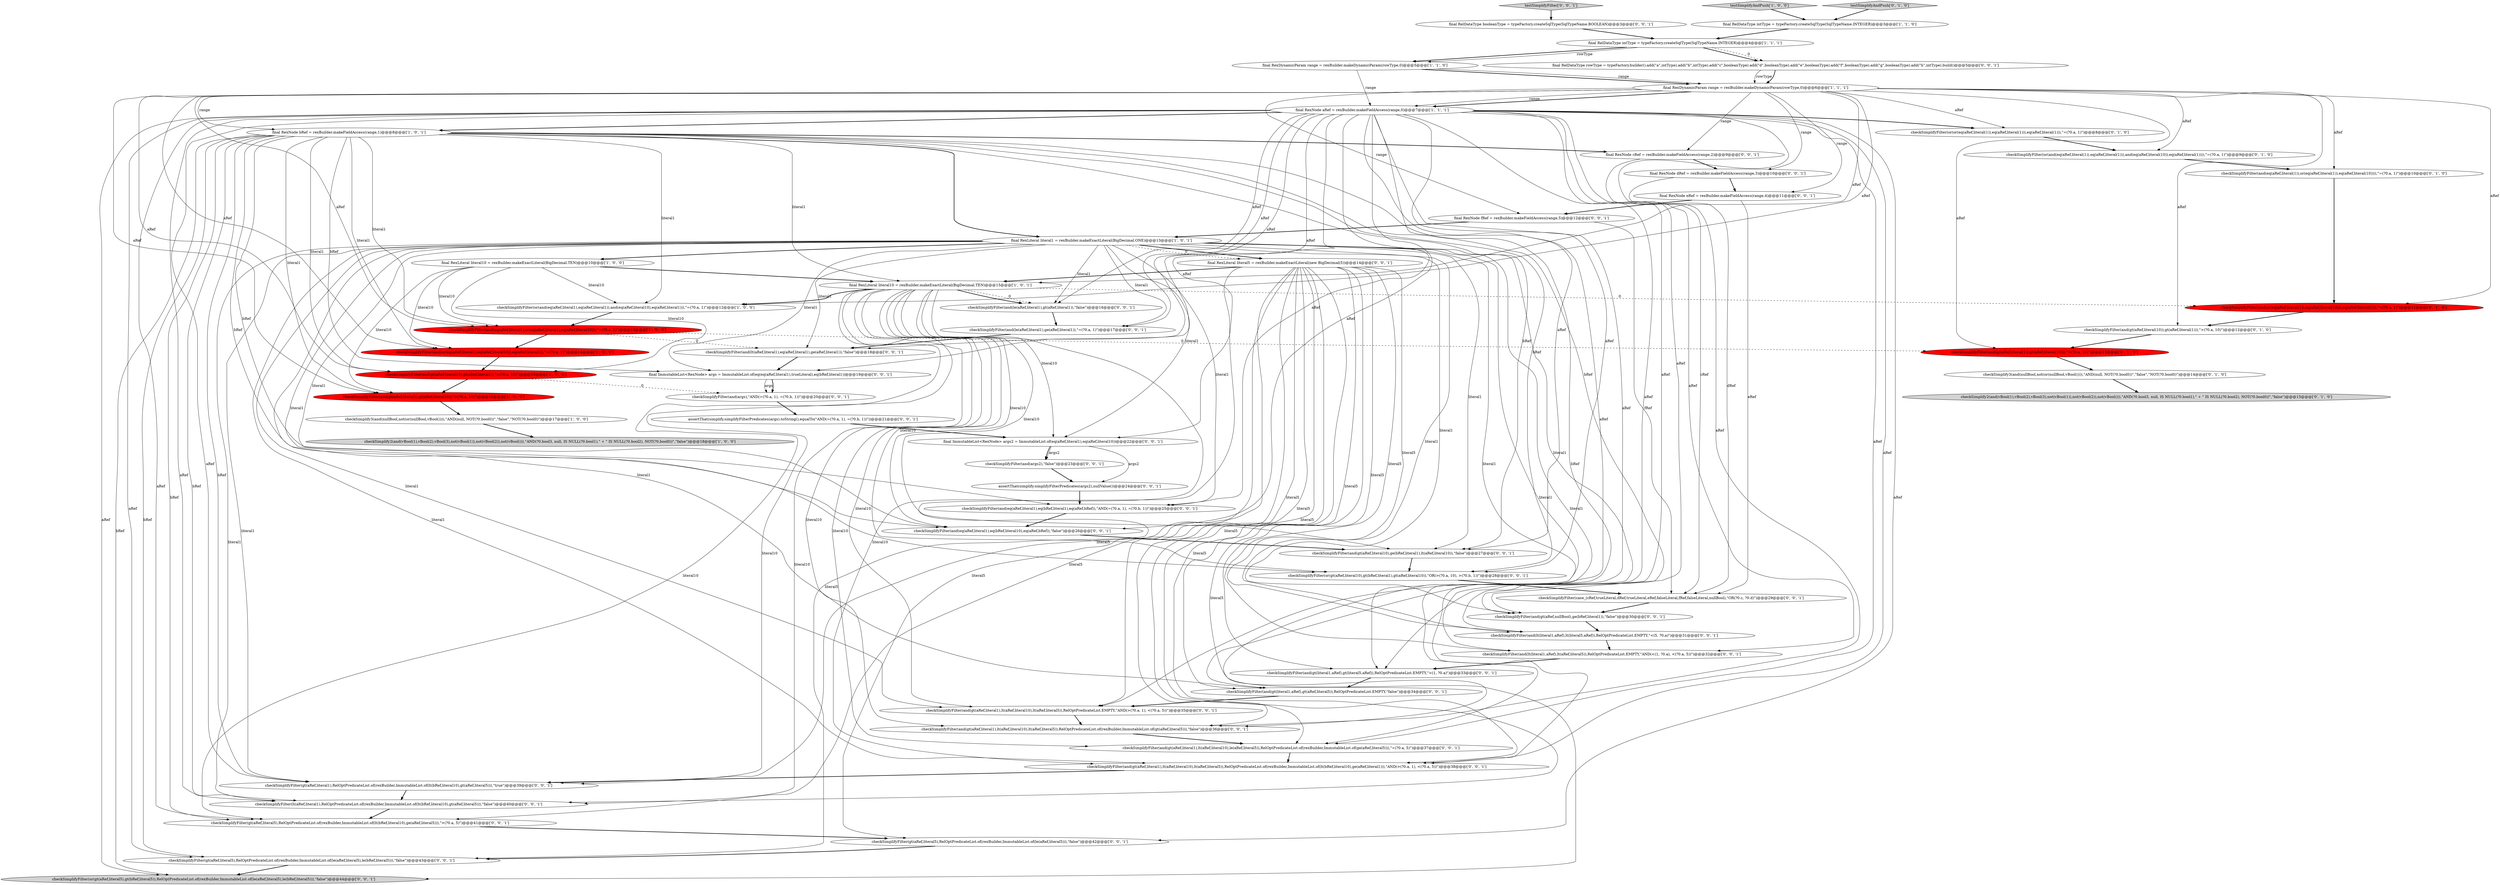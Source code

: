digraph {
35 [style = filled, label = "checkSimplifyFilter(gt(aRef,literal1),RelOptPredicateList.of(rexBuilder,ImmutableList.of(lt(bRef,literal10),gt(aRef,literal5))),\"true\")@@@39@@@['0', '0', '1']", fillcolor = white, shape = ellipse image = "AAA0AAABBB3BBB"];
53 [style = filled, label = "checkSimplifyFilter(and(gt(aRef,nullBool),ge(bRef,literal1)),\"false\")@@@30@@@['0', '0', '1']", fillcolor = white, shape = ellipse image = "AAA0AAABBB3BBB"];
55 [style = filled, label = "checkSimplifyFilter(and(args2),\"false\")@@@23@@@['0', '0', '1']", fillcolor = white, shape = ellipse image = "AAA0AAABBB3BBB"];
2 [style = filled, label = "checkSimplify2(and(vBool(1),vBool(2),vBool(3),not(vBool(1)),not(vBool(2)),not(vBool())),\"AND(?0.bool3, null, IS NULL(?0.bool1),\" + \" IS NULL(?0.bool2), NOT(?0.bool0))\",\"false\")@@@18@@@['1', '0', '0']", fillcolor = lightgray, shape = ellipse image = "AAA0AAABBB1BBB"];
28 [style = filled, label = "checkSimplifyFilter(case_(cRef,trueLiteral,dRef,trueLiteral,eRef,falseLiteral,fRef,falseLiteral,nullBool),\"OR(?0.c, ?0.d)\")@@@29@@@['0', '0', '1']", fillcolor = white, shape = ellipse image = "AAA0AAABBB3BBB"];
49 [style = filled, label = "final RelDataType booleanType = typeFactory.createSqlType(SqlTypeName.BOOLEAN)@@@3@@@['0', '0', '1']", fillcolor = white, shape = ellipse image = "AAA0AAABBB3BBB"];
26 [style = filled, label = "checkSimplifyFilter(or(gt(aRef,literal10),gt(bRef,literal1),gt(aRef,literal10)),\"OR(>(?0.a, 10), >(?0.b, 1))\")@@@28@@@['0', '0', '1']", fillcolor = white, shape = ellipse image = "AAA0AAABBB3BBB"];
0 [style = filled, label = "checkSimplifyFilter(and(gt(aRef,literal10),gt(aRef,literal1)),\">(?0.a, 10)\")@@@15@@@['1', '0', '0']", fillcolor = red, shape = ellipse image = "AAA1AAABBB1BBB"];
30 [style = filled, label = "checkSimplifyFilter(and(gt(literal1,aRef),gt(literal5,aRef)),RelOptPredicateList.EMPTY,\">(1, ?0.a)\")@@@33@@@['0', '0', '1']", fillcolor = white, shape = ellipse image = "AAA0AAABBB3BBB"];
41 [style = filled, label = "testSimplifyFilter['0', '0', '1']", fillcolor = lightgray, shape = diamond image = "AAA0AAABBB3BBB"];
16 [style = filled, label = "checkSimplifyFilter(and(or(eq(aRef,literal1),eq(aRef,literal10)),eq(aRef,literal1)),\"=(?0.a, 1)\")@@@14@@@['1', '0', '0']", fillcolor = red, shape = ellipse image = "AAA1AAABBB1BBB"];
43 [style = filled, label = "checkSimplifyFilter(and(le(aRef,literal1),ge(aRef,literal1)),\"=(?0.a, 1)\")@@@17@@@['0', '0', '1']", fillcolor = white, shape = ellipse image = "AAA0AAABBB3BBB"];
33 [style = filled, label = "checkSimplifyFilter(and(lt(aRef,literal1),eq(aRef,literal1),ge(aRef,literal1)),\"false\")@@@18@@@['0', '0', '1']", fillcolor = white, shape = ellipse image = "AAA0AAABBB3BBB"];
12 [style = filled, label = "final RelDataType intType = typeFactory.createSqlType(SqlTypeName.INTEGER)@@@3@@@['1', '1', '0']", fillcolor = white, shape = ellipse image = "AAA0AAABBB1BBB"];
42 [style = filled, label = "checkSimplifyFilter(gt(aRef,literal5),RelOptPredicateList.of(rexBuilder,ImmutableList.of(lt(bRef,literal10),ge(aRef,literal5))),\">(?0.a, 5)\")@@@41@@@['0', '0', '1']", fillcolor = white, shape = ellipse image = "AAA0AAABBB3BBB"];
60 [style = filled, label = "final ImmutableList<RexNode> args = ImmutableList.of(eq(eq(aRef,literal1),trueLiteral),eq(bRef,literal1))@@@19@@@['0', '0', '1']", fillcolor = white, shape = ellipse image = "AAA0AAABBB3BBB"];
5 [style = filled, label = "final RexLiteral literal1 = rexBuilder.makeExactLiteral(BigDecimal.ONE)@@@13@@@['1', '0', '1']", fillcolor = white, shape = ellipse image = "AAA0AAABBB1BBB"];
32 [style = filled, label = "checkSimplifyFilter(and(gt(literal1,aRef),gt(aRef,literal5)),RelOptPredicateList.EMPTY,\"false\")@@@34@@@['0', '0', '1']", fillcolor = white, shape = ellipse image = "AAA0AAABBB3BBB"];
46 [style = filled, label = "checkSimplifyFilter(gt(aRef,literal5),RelOptPredicateList.of(rexBuilder,ImmutableList.of(le(aRef,literal5),le(bRef,literal5))),\"false\")@@@43@@@['0', '0', '1']", fillcolor = white, shape = ellipse image = "AAA0AAABBB3BBB"];
39 [style = filled, label = "checkSimplifyFilter(and(gt(aRef,literal1),lt(aRef,literal10),lt(aRef,literal5)),RelOptPredicateList.of(rexBuilder,ImmutableList.of(gt(aRef,literal5))),\"false\")@@@36@@@['0', '0', '1']", fillcolor = white, shape = ellipse image = "AAA0AAABBB3BBB"];
59 [style = filled, label = "final RexNode fRef = rexBuilder.makeFieldAccess(range,5)@@@12@@@['0', '0', '1']", fillcolor = white, shape = ellipse image = "AAA0AAABBB3BBB"];
58 [style = filled, label = "checkSimplifyFilter(and(gt(aRef,literal10),ge(bRef,literal1),lt(aRef,literal10)),\"false\")@@@27@@@['0', '0', '1']", fillcolor = white, shape = ellipse image = "AAA0AAABBB3BBB"];
29 [style = filled, label = "final RelDataType rowType = typeFactory.builder().add(\"a\",intType).add(\"b\",intType).add(\"c\",booleanType).add(\"d\",booleanType).add(\"e\",booleanType).add(\"f\",booleanType).add(\"g\",booleanType).add(\"h\",intType).build()@@@5@@@['0', '0', '1']", fillcolor = white, shape = ellipse image = "AAA0AAABBB3BBB"];
8 [style = filled, label = "checkSimplify3(and(nullBool,not(or(nullBool,vBool()))),\"AND(null, NOT(?0.bool0))\",\"false\",\"NOT(?0.bool0)\")@@@17@@@['1', '0', '0']", fillcolor = white, shape = ellipse image = "AAA0AAABBB1BBB"];
23 [style = filled, label = "checkSimplifyFilter(and(or(eq(aRef,literal(1)),eq(aRef,literal(10))),eq(aRef,literal(1))),\"=(?0.a, 1)\")@@@11@@@['0', '1', '0']", fillcolor = red, shape = ellipse image = "AAA1AAABBB2BBB"];
25 [style = filled, label = "testSimplifyAndPush['0', '1', '0']", fillcolor = lightgray, shape = diamond image = "AAA0AAABBB2BBB"];
45 [style = filled, label = "checkSimplifyFilter(and(eq(aRef,literal1),eq(bRef,literal10),eq(aRef,bRef)),\"false\")@@@26@@@['0', '0', '1']", fillcolor = white, shape = ellipse image = "AAA0AAABBB3BBB"];
57 [style = filled, label = "checkSimplifyFilter(and(eq(aRef,literal1),eq(bRef,literal1),eq(aRef,bRef)),\"AND(=(?0.a, 1), =(?0.b, 1))\")@@@25@@@['0', '0', '1']", fillcolor = white, shape = ellipse image = "AAA0AAABBB3BBB"];
51 [style = filled, label = "checkSimplifyFilter(lt(aRef,literal1),RelOptPredicateList.of(rexBuilder,ImmutableList.of(lt(bRef,literal10),gt(aRef,literal5))),\"false\")@@@40@@@['0', '0', '1']", fillcolor = white, shape = ellipse image = "AAA0AAABBB3BBB"];
4 [style = filled, label = "final RexLiteral literal10 = rexBuilder.makeExactLiteral(BigDecimal.TEN)@@@10@@@['1', '0', '0']", fillcolor = white, shape = ellipse image = "AAA0AAABBB1BBB"];
36 [style = filled, label = "checkSimplifyFilter(and(le(aRef,literal1),gt(aRef,literal1)),\"false\")@@@16@@@['0', '0', '1']", fillcolor = white, shape = ellipse image = "AAA0AAABBB3BBB"];
18 [style = filled, label = "checkSimplifyFilter(or(and(eq(aRef,literal(1)),eq(aRef,literal(1))),and(eq(aRef,literal(10)),eq(aRef,literal(1)))),\"=(?0.a, 1)\")@@@9@@@['0', '1', '0']", fillcolor = white, shape = ellipse image = "AAA0AAABBB2BBB"];
37 [style = filled, label = "checkSimplifyFilter(and(lt(literal1,aRef),lt(aRef,literal5)),RelOptPredicateList.EMPTY,\"AND(<(1, ?0.a), <(?0.a, 5))\")@@@32@@@['0', '0', '1']", fillcolor = white, shape = ellipse image = "AAA0AAABBB3BBB"];
61 [style = filled, label = "checkSimplifyFilter(and(gt(aRef,literal1),lt(aRef,literal10),lt(aRef,literal5)),RelOptPredicateList.of(rexBuilder,ImmutableList.of(lt(bRef,literal10),ge(aRef,literal1))),\"AND(>(?0.a, 1), <(?0.a, 5))\")@@@38@@@['0', '0', '1']", fillcolor = white, shape = ellipse image = "AAA0AAABBB3BBB"];
50 [style = filled, label = "checkSimplifyFilter(or(gt(aRef,literal5),gt(bRef,literal5)),RelOptPredicateList.of(rexBuilder,ImmutableList.of(le(aRef,literal5),le(bRef,literal5))),\"false\")@@@44@@@['0', '0', '1']", fillcolor = lightgray, shape = ellipse image = "AAA0AAABBB3BBB"];
14 [style = filled, label = "final RexNode aRef = rexBuilder.makeFieldAccess(range,0)@@@7@@@['1', '1', '1']", fillcolor = white, shape = ellipse image = "AAA0AAABBB1BBB"];
21 [style = filled, label = "checkSimplifyFilter(and(eq(aRef,literal(1)),or(eq(aRef,literal(1)),eq(aRef,literal(10)))),\"=(?0.a, 1)\")@@@10@@@['0', '1', '0']", fillcolor = white, shape = ellipse image = "AAA0AAABBB2BBB"];
20 [style = filled, label = "checkSimplifyFilter(and(gt(aRef,literal(10)),gt(aRef,literal(1))),\">(?0.a, 10)\")@@@12@@@['0', '1', '0']", fillcolor = white, shape = ellipse image = "AAA0AAABBB2BBB"];
24 [style = filled, label = "checkSimplifyFilter(or(or(eq(aRef,literal(1)),eq(aRef,literal(1))),eq(aRef,literal(1))),\"=(?0.a, 1)\")@@@8@@@['0', '1', '0']", fillcolor = white, shape = ellipse image = "AAA0AAABBB2BBB"];
38 [style = filled, label = "final RexLiteral literal5 = rexBuilder.makeExactLiteral(new BigDecimal(5))@@@14@@@['0', '0', '1']", fillcolor = white, shape = ellipse image = "AAA0AAABBB3BBB"];
52 [style = filled, label = "final ImmutableList<RexNode> args2 = ImmutableList.of(eq(aRef,literal1),eq(aRef,literal10))@@@22@@@['0', '0', '1']", fillcolor = white, shape = ellipse image = "AAA0AAABBB3BBB"];
47 [style = filled, label = "checkSimplifyFilter(gt(aRef,literal5),RelOptPredicateList.of(rexBuilder,ImmutableList.of(le(aRef,literal5))),\"false\")@@@42@@@['0', '0', '1']", fillcolor = white, shape = ellipse image = "AAA0AAABBB3BBB"];
15 [style = filled, label = "final RexNode bRef = rexBuilder.makeFieldAccess(range,1)@@@8@@@['1', '0', '1']", fillcolor = white, shape = ellipse image = "AAA0AAABBB1BBB"];
54 [style = filled, label = "checkSimplifyFilter(and(lt(literal1,aRef),lt(literal5,aRef)),RelOptPredicateList.EMPTY,\"<(5, ?0.a)\")@@@31@@@['0', '0', '1']", fillcolor = white, shape = ellipse image = "AAA0AAABBB3BBB"];
56 [style = filled, label = "checkSimplifyFilter(and(gt(aRef,literal1),lt(aRef,literal10),le(aRef,literal5)),RelOptPredicateList.of(rexBuilder,ImmutableList.of(ge(aRef,literal5))),\"=(?0.a, 5)\")@@@37@@@['0', '0', '1']", fillcolor = white, shape = ellipse image = "AAA0AAABBB3BBB"];
13 [style = filled, label = "checkSimplifyFilter(or(and(eq(aRef,literal1),eq(aRef,literal1)),and(eq(aRef,literal10),eq(aRef,literal1))),\"=(?0.a, 1)\")@@@12@@@['1', '0', '0']", fillcolor = white, shape = ellipse image = "AAA0AAABBB1BBB"];
10 [style = filled, label = "testSimplifyAndPush['1', '0', '0']", fillcolor = lightgray, shape = diamond image = "AAA0AAABBB1BBB"];
3 [style = filled, label = "checkSimplifyFilter(and(eq(aRef,literal1),or(eq(aRef,literal1),eq(aRef,literal10))),\"=(?0.a, 1)\")@@@13@@@['1', '0', '0']", fillcolor = red, shape = ellipse image = "AAA1AAABBB1BBB"];
11 [style = filled, label = "final RexDynamicParam range = rexBuilder.makeDynamicParam(rowType,0)@@@6@@@['1', '1', '1']", fillcolor = white, shape = ellipse image = "AAA0AAABBB1BBB"];
19 [style = filled, label = "checkSimplify2(and(vBool(1),vBool(2),vBool(3),not(vBool(1)),not(vBool(2)),not(vBool())),\"AND(?0.bool3, null, IS NULL(?0.bool1),\" + \" IS NULL(?0.bool2), NOT(?0.bool0))\",\"false\")@@@15@@@['0', '1', '0']", fillcolor = lightgray, shape = ellipse image = "AAA0AAABBB2BBB"];
48 [style = filled, label = "assertThat(simplify.simplifyFilterPredicates(args).toString(),equalTo(\"AND(=(?0.a, 1), =(?0.b, 1))\"))@@@21@@@['0', '0', '1']", fillcolor = white, shape = ellipse image = "AAA0AAABBB3BBB"];
31 [style = filled, label = "assertThat(simplify.simplifyFilterPredicates(args2),nullValue())@@@24@@@['0', '0', '1']", fillcolor = white, shape = ellipse image = "AAA0AAABBB3BBB"];
22 [style = filled, label = "checkSimplify3(and(nullBool,not(or(nullBool,vBool()))),\"AND(null, NOT(?0.bool0))\",\"false\",\"NOT(?0.bool0)\")@@@14@@@['0', '1', '0']", fillcolor = white, shape = ellipse image = "AAA0AAABBB2BBB"];
6 [style = filled, label = "final RexDynamicParam range = rexBuilder.makeDynamicParam(rowType,0)@@@5@@@['1', '1', '0']", fillcolor = white, shape = ellipse image = "AAA0AAABBB1BBB"];
40 [style = filled, label = "final RexNode dRef = rexBuilder.makeFieldAccess(range,3)@@@10@@@['0', '0', '1']", fillcolor = white, shape = ellipse image = "AAA0AAABBB3BBB"];
44 [style = filled, label = "checkSimplifyFilter(and(args),\"AND(=(?0.a, 1), =(?0.b, 1))\")@@@20@@@['0', '0', '1']", fillcolor = white, shape = ellipse image = "AAA0AAABBB3BBB"];
62 [style = filled, label = "checkSimplifyFilter(and(gt(aRef,literal1),lt(aRef,literal10),lt(aRef,literal5)),RelOptPredicateList.EMPTY,\"AND(>(?0.a, 1), <(?0.a, 5))\")@@@35@@@['0', '0', '1']", fillcolor = white, shape = ellipse image = "AAA0AAABBB3BBB"];
7 [style = filled, label = "final RelDataType intType = typeFactory.createSqlType(SqlTypeName.INTEGER)@@@4@@@['1', '1', '1']", fillcolor = white, shape = ellipse image = "AAA0AAABBB1BBB"];
17 [style = filled, label = "checkSimplifyFilter(and(gt(aRef,literal(1)),gt(aRef,literal(10))),\">(?0.a, 10)\")@@@13@@@['0', '1', '0']", fillcolor = red, shape = ellipse image = "AAA1AAABBB2BBB"];
34 [style = filled, label = "final RexNode cRef = rexBuilder.makeFieldAccess(range,2)@@@9@@@['0', '0', '1']", fillcolor = white, shape = ellipse image = "AAA0AAABBB3BBB"];
27 [style = filled, label = "final RexNode eRef = rexBuilder.makeFieldAccess(range,4)@@@11@@@['0', '0', '1']", fillcolor = white, shape = ellipse image = "AAA0AAABBB3BBB"];
1 [style = filled, label = "final RexLiteral literal10 = rexBuilder.makeExactLiteral(BigDecimal.TEN)@@@15@@@['1', '0', '1']", fillcolor = white, shape = ellipse image = "AAA0AAABBB1BBB"];
9 [style = filled, label = "checkSimplifyFilter(and(gt(aRef,literal1),gt(aRef,literal10)),\">(?0.a, 10)\")@@@16@@@['1', '0', '0']", fillcolor = red, shape = ellipse image = "AAA1AAABBB1BBB"];
14->24 [style = bold, label=""];
16->0 [style = bold, label=""];
38->39 [style = solid, label="literal5"];
11->14 [style = bold, label=""];
5->26 [style = solid, label="literal1"];
0->44 [style = dashed, label="0"];
11->27 [style = solid, label="range"];
38->30 [style = solid, label="literal5"];
60->44 [style = solid, label="args"];
52->55 [style = bold, label=""];
3->16 [style = bold, label=""];
53->54 [style = bold, label=""];
1->39 [style = solid, label="literal10"];
1->42 [style = solid, label="literal10"];
5->38 [style = bold, label=""];
1->13 [style = bold, label=""];
12->7 [style = bold, label=""];
5->52 [style = solid, label="literal1"];
29->11 [style = solid, label="rowType"];
48->52 [style = bold, label=""];
15->42 [style = solid, label="bRef"];
11->24 [style = solid, label="aRef"];
5->56 [style = solid, label="literal1"];
32->62 [style = bold, label=""];
14->53 [style = solid, label="aRef"];
10->12 [style = bold, label=""];
14->57 [style = solid, label="aRef"];
6->11 [style = bold, label=""];
54->37 [style = bold, label=""];
5->51 [style = solid, label="literal1"];
1->62 [style = solid, label="literal10"];
11->15 [style = solid, label="range"];
5->36 [style = solid, label="literal1"];
4->16 [style = solid, label="literal10"];
26->28 [style = bold, label=""];
55->31 [style = bold, label=""];
46->50 [style = bold, label=""];
11->13 [style = solid, label="aRef"];
34->28 [style = solid, label="cRef"];
11->18 [style = solid, label="aRef"];
1->52 [style = solid, label="literal10"];
38->46 [style = solid, label="literal5"];
7->29 [style = bold, label=""];
6->14 [style = solid, label="range"];
15->58 [style = solid, label="bRef"];
4->9 [style = solid, label="literal10"];
14->51 [style = solid, label="aRef"];
14->61 [style = solid, label="aRef"];
52->31 [style = solid, label="args2"];
15->34 [style = bold, label=""];
5->43 [style = solid, label="literal1"];
3->33 [style = dashed, label="0"];
38->50 [style = solid, label="literal5"];
11->1 [style = solid, label="aRef"];
38->54 [style = solid, label="literal5"];
11->23 [style = solid, label="aRef"];
15->57 [style = solid, label="bRef"];
5->60 [style = solid, label="literal1"];
41->49 [style = bold, label=""];
1->51 [style = solid, label="literal10"];
57->45 [style = bold, label=""];
9->8 [style = bold, label=""];
38->32 [style = solid, label="literal5"];
24->18 [style = bold, label=""];
15->60 [style = solid, label="bRef"];
11->9 [style = solid, label="aRef"];
62->39 [style = bold, label=""];
14->33 [style = solid, label="aRef"];
5->62 [style = solid, label="literal1"];
11->17 [style = solid, label="aRef"];
27->59 [style = bold, label=""];
31->57 [style = bold, label=""];
38->61 [style = solid, label="literal5"];
15->26 [style = solid, label="bRef"];
1->45 [style = solid, label="literal10"];
7->6 [style = bold, label=""];
14->52 [style = solid, label="aRef"];
14->30 [style = solid, label="aRef"];
1->61 [style = solid, label="literal10"];
43->33 [style = bold, label=""];
5->38 [style = dashed, label="0"];
14->15 [style = bold, label=""];
51->42 [style = bold, label=""];
15->53 [style = solid, label="bRef"];
14->32 [style = solid, label="aRef"];
35->51 [style = bold, label=""];
29->11 [style = bold, label=""];
15->9 [style = solid, label="literal1"];
59->28 [style = solid, label="fRef"];
38->47 [style = solid, label="literal5"];
21->23 [style = bold, label=""];
60->44 [style = bold, label=""];
36->43 [style = bold, label=""];
7->6 [style = solid, label="rowType"];
5->33 [style = solid, label="literal1"];
15->13 [style = solid, label="literal1"];
23->20 [style = bold, label=""];
14->35 [style = solid, label="aRef"];
34->40 [style = bold, label=""];
22->19 [style = bold, label=""];
11->34 [style = solid, label="range"];
38->51 [style = solid, label="literal5"];
5->39 [style = solid, label="literal1"];
37->30 [style = bold, label=""];
4->3 [style = solid, label="literal10"];
15->3 [style = solid, label="literal1"];
38->62 [style = solid, label="literal5"];
42->47 [style = bold, label=""];
11->21 [style = solid, label="aRef"];
11->59 [style = solid, label="range"];
30->32 [style = bold, label=""];
5->53 [style = solid, label="literal1"];
14->37 [style = solid, label="aRef"];
27->28 [style = solid, label="eRef"];
59->5 [style = bold, label=""];
38->42 [style = solid, label="literal5"];
6->11 [style = solid, label="range"];
5->30 [style = solid, label="literal1"];
14->43 [style = solid, label="aRef"];
11->16 [style = solid, label="aRef"];
38->1 [style = bold, label=""];
38->35 [style = solid, label="literal5"];
14->54 [style = solid, label="aRef"];
14->26 [style = solid, label="aRef"];
45->58 [style = bold, label=""];
14->56 [style = solid, label="aRef"];
14->60 [style = solid, label="aRef"];
38->56 [style = solid, label="literal5"];
14->62 [style = solid, label="aRef"];
14->58 [style = solid, label="aRef"];
5->37 [style = solid, label="literal1"];
8->2 [style = bold, label=""];
14->42 [style = solid, label="aRef"];
14->50 [style = solid, label="aRef"];
40->27 [style = bold, label=""];
4->13 [style = solid, label="literal10"];
5->4 [style = bold, label=""];
15->51 [style = solid, label="bRef"];
52->55 [style = solid, label="args2"];
49->7 [style = bold, label=""];
4->1 [style = bold, label=""];
14->46 [style = solid, label="aRef"];
5->61 [style = solid, label="literal1"];
18->21 [style = bold, label=""];
58->26 [style = bold, label=""];
11->40 [style = solid, label="range"];
5->45 [style = solid, label="literal1"];
15->0 [style = solid, label="literal1"];
1->23 [style = dashed, label="0"];
5->57 [style = solid, label="literal1"];
5->35 [style = solid, label="literal1"];
61->35 [style = bold, label=""];
11->3 [style = solid, label="aRef"];
0->9 [style = bold, label=""];
5->54 [style = solid, label="literal1"];
20->17 [style = bold, label=""];
3->17 [style = dashed, label="0"];
33->60 [style = bold, label=""];
5->58 [style = solid, label="literal1"];
28->53 [style = bold, label=""];
15->1 [style = solid, label="literal1"];
5->32 [style = solid, label="literal1"];
1->58 [style = solid, label="literal10"];
11->0 [style = solid, label="aRef"];
15->50 [style = solid, label="bRef"];
15->45 [style = solid, label="bRef"];
38->37 [style = solid, label="literal5"];
47->46 [style = bold, label=""];
56->61 [style = bold, label=""];
15->46 [style = solid, label="bRef"];
1->35 [style = solid, label="literal10"];
17->22 [style = bold, label=""];
1->36 [style = bold, label=""];
40->28 [style = solid, label="dRef"];
14->36 [style = solid, label="aRef"];
11->14 [style = solid, label="range"];
15->5 [style = bold, label=""];
11->20 [style = solid, label="aRef"];
1->36 [style = dashed, label="0"];
13->3 [style = bold, label=""];
25->12 [style = bold, label=""];
44->48 [style = bold, label=""];
14->47 [style = solid, label="aRef"];
39->56 [style = bold, label=""];
15->16 [style = solid, label="literal1"];
1->26 [style = solid, label="literal10"];
14->45 [style = solid, label="aRef"];
15->35 [style = solid, label="bRef"];
4->0 [style = solid, label="literal10"];
7->29 [style = dashed, label="0"];
14->39 [style = solid, label="aRef"];
1->56 [style = solid, label="literal10"];
15->61 [style = solid, label="bRef"];
}
